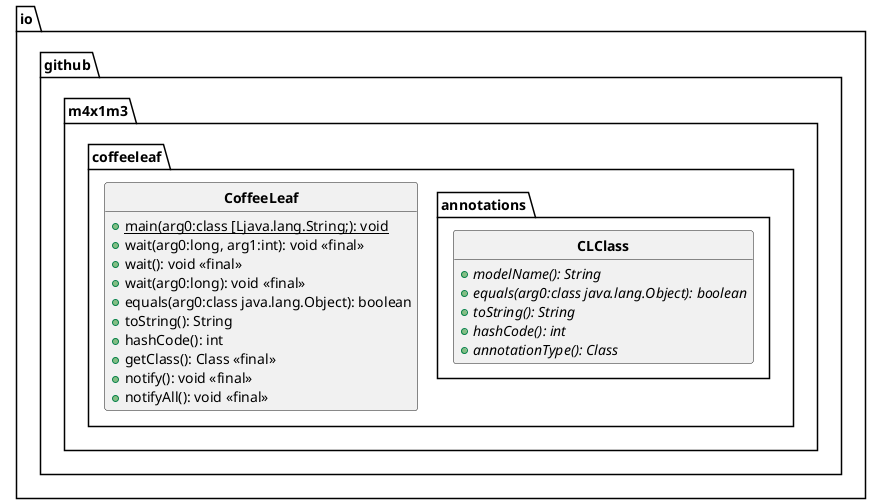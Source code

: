 '
' Copyright 2021 Maxime "M4x1m3" FRIESS
' 
' This file is part of CoffeeLeaf.
'
' CoffeeLeaf is free software: you can redistribute it and/or modify
' it under the terms of the GNU Lesser General Public License as published by
' the Free Software Foundation, either version 3 of the License, or
' (at your option) any later version.
'
' CoffeeLeaf is distributed in the hope that it will be useful,
' but WITHOUT ANY WARRANTY; without even the implied warranty of
' MERCHANTABILITY or FITNESS FOR A PARTICULAR PURPOSE.  See the
' GNU Lesser General Public License for more details.
'
' You should have received a copy of the GNU Lesser General Public License
' along with CoffeeLeaf.  If not, see <https://www.gnu.org/licenses/>.

@startuml
'https://plantuml.com/sequence-diagram
skinparam classFontStyle Bold
skinparam style strictuml

hide empty members

package io.github.m4x1m3.coffeeleaf {
package io.github.m4x1m3.coffeeleaf.annotations {
annotation io.github.m4x1m3.coffeeleaf.annotations.CLClass {
+{abstract} modelName(): String
+{abstract} equals(arg0:class java.lang.Object): boolean
+{abstract} toString(): String
+{abstract} hashCode(): int
+{abstract} annotationType(): Class
}
}
class io.github.m4x1m3.coffeeleaf.CoffeeLeaf {
+{static} main(arg0:class [Ljava.lang.String;): void
+wait(arg0:long, arg1:int): void <<final>>
+wait(): void <<final>>
+wait(arg0:long): void <<final>>
+equals(arg0:class java.lang.Object): boolean
+toString(): String
+hashCode(): int
+getClass(): Class <<final>>
+notify(): void <<final>>
+notifyAll(): void <<final>>
}
}



@enduml
